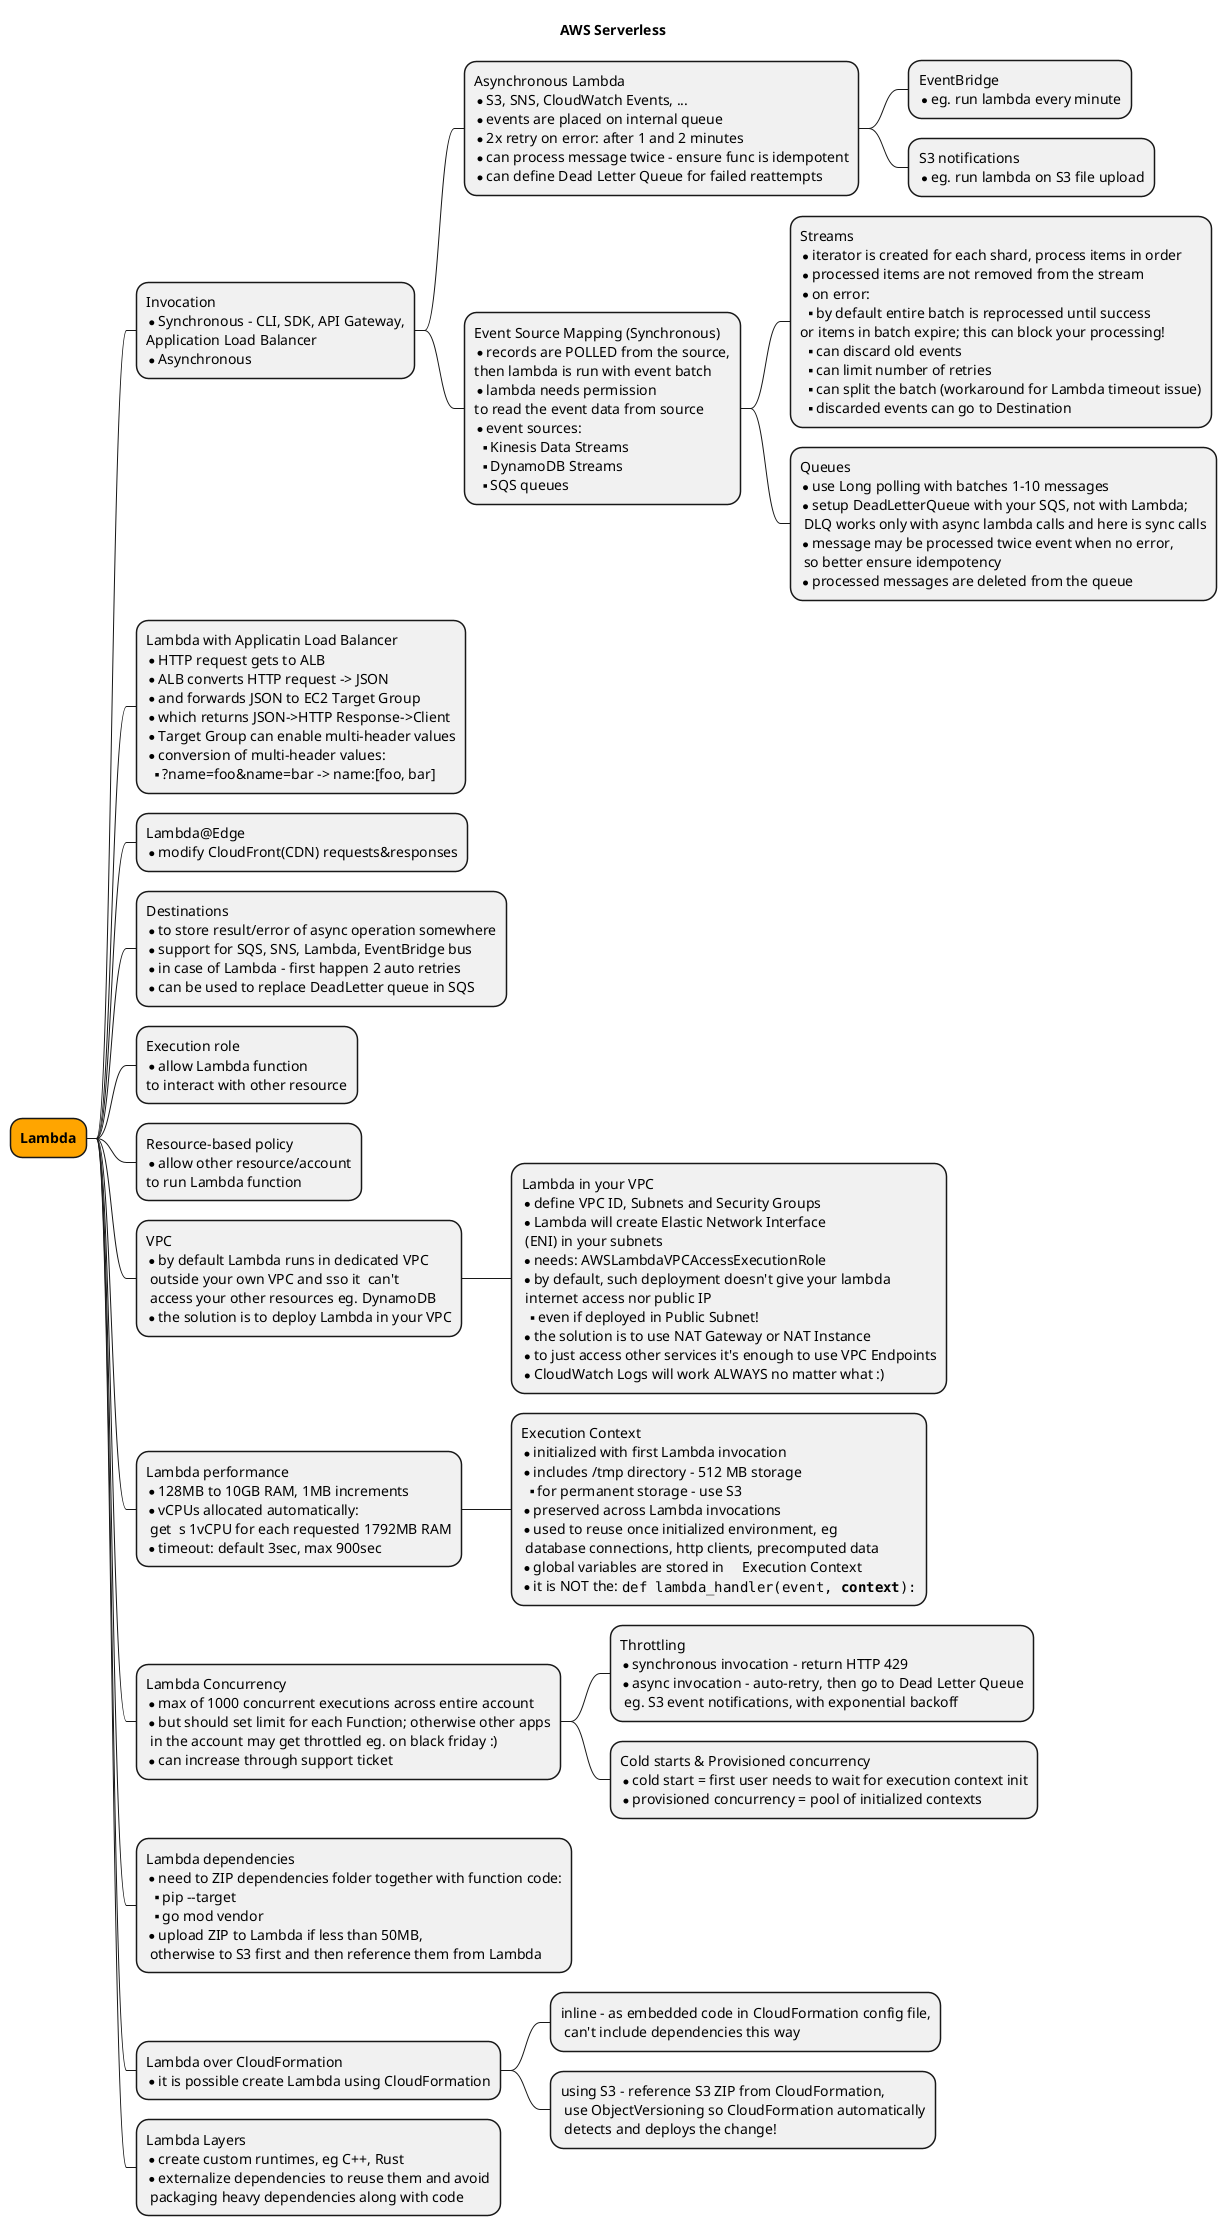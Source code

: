 @startmindmap 00-diagram

title AWS Serverless

<style>
mindmapDiagram {
  .trail {
    BackgroundColor Pink
  }
  .orange {
    BackgroundColor orange
  }
  .xray {
    BackgroundColor LightSkyBlue
  }
  .watch {
    BackgroundColor LightGreen
  }
}
</style>


*[#Orange] <b>Lambda
 * Invocation\n*Synchronous - CLI, SDK, API Gateway,\nApplication Load Balancer\n*Asynchronous
  * Asynchronous Lambda\n*S3, SNS, CloudWatch Events, ...\n*events are placed on internal queue\n*2x retry on error: after 1 and 2 minutes\n*can process message twice - ensure func is idempotent\n*can define Dead Letter Queue for failed reattempts
   * EventBridge\n*eg. run lambda every minute
   * S3 notifications\n*eg. run lambda on S3 file upload
  * Event Source Mapping (Synchronous)\n*records are POLLED from the source,\nthen lambda is run with event batch\n*lambda needs permission\nto read the event data from source\n*event sources:\n**Kinesis Data Streams\n**DynamoDB Streams\n**SQS queues
   * Streams\n*iterator is created for each shard, process items in order\n*processed items are not removed from the stream\n*on error:\n**by default entire batch is reprocessed until success\nor items in batch expire; this can block your processing!\n**can discard old events\n**can limit number of retries\n**can split the batch (workaround for Lambda timeout issue)\n**discarded events can go to Destination
   * Queues\n*use Long polling with batches 1-10 messages\n*setup DeadLetterQueue with your SQS, not with Lambda;\n DLQ works only with async lambda calls and here is sync calls\n*message may be processed twice event when no error,\n so better ensure idempotency\n*processed messages are deleted from the queue
 * Lambda with Applicatin Load Balancer\n*HTTP request gets to ALB\n*ALB converts HTTP request -> JSON\n*and forwards JSON to EC2 Target Group\n*which returns JSON->HTTP Response->Client\n*Target Group can enable multi-header values\n*conversion of multi-header values:\n**?name=foo&name=bar -> name:[foo, bar]
 * Lambda@Edge\n*modify CloudFront(CDN) requests&responses
 * Destinations\n*to store result/error of async operation somewhere\n*support for SQS, SNS, Lambda, EventBridge bus\n*in case of Lambda - first happen 2 auto retries\n*can be used to replace DeadLetter queue in SQS
 * Execution role\n*allow Lambda function\nto interact with other resource
 * Resource-based policy\n*allow other resource/account\nto run Lambda function
 * VPC\n*by default Lambda runs in dedicated VPC\n outside your own VPC and sso it  can't\n access your other resources eg. DynamoDB\n*the solution is to deploy Lambda in your VPC
  * Lambda in your VPC\n*define VPC ID, Subnets and Security Groups\n*Lambda will create Elastic Network Interface\n (ENI) in your subnets\n*needs: AWSLambdaVPCAccessExecutionRole\n*by default, such deployment doesn't give your lambda\n internet access nor public IP\n**even if deployed in Public Subnet!\n*the solution is to use NAT Gateway or NAT Instance\n*to just access other services it's enough to use VPC Endpoints\n*CloudWatch Logs will work ALWAYS no matter what :)
 * Lambda performance\n*128MB to 10GB RAM, 1MB increments\n*vCPUs allocated automatically:\n get  s 1vCPU for each requested 1792MB RAM\n*timeout: default 3sec, max 900sec
  * Execution Context\n*initialized with first Lambda invocation\n*includes /tmp directory - 512 MB storage\n**for permanent storage - use S3\n*preserved across Lambda invocations\n*used to reuse once initialized environment, eg\n database connections, http clients, precomputed data\n*global variables are stored in     Execution Context\n*it is NOT the: ""def lambda_handler(event, **context**):""
 * Lambda Concurrency\n*max of 1000 concurrent executions across entire account\n*but should set limit for each Function; otherwise other apps\n in the account may get throttled eg. on black friday :) \n*can increase through support ticket
  * Throttling\n*synchronous invocation - return HTTP 429\n*async invocation - auto-retry, then go to Dead Letter Queue\n eg. S3 event notifications, with exponential backoff
  * Cold starts & Provisioned concurrency\n*cold start = first user needs to wait for execution context init\n*provisioned concurrency = pool of initialized contexts
 * Lambda dependencies\n*need to ZIP dependencies folder together with function code:\n**pip --target\n**go mod vendor\n*upload ZIP to Lambda if less than 50MB,\n otherwise to S3 first and then reference them from Lambda
 * Lambda over CloudFormation\n*it is possible create Lambda using CloudFormation
  * inline - as embedded code in CloudFormation config file,\n can't include dependencies this way
  * using S3 - reference S3 ZIP from CloudFormation,\n use ObjectVersioning so CloudFormation automatically\n detects and deploys the change! 
 * Lambda Layers\n*create custom runtimes, eg C++, Rust\n*externalize dependencies to reuse them and avoid\n packaging heavy dependencies along with code
@endmindmap
